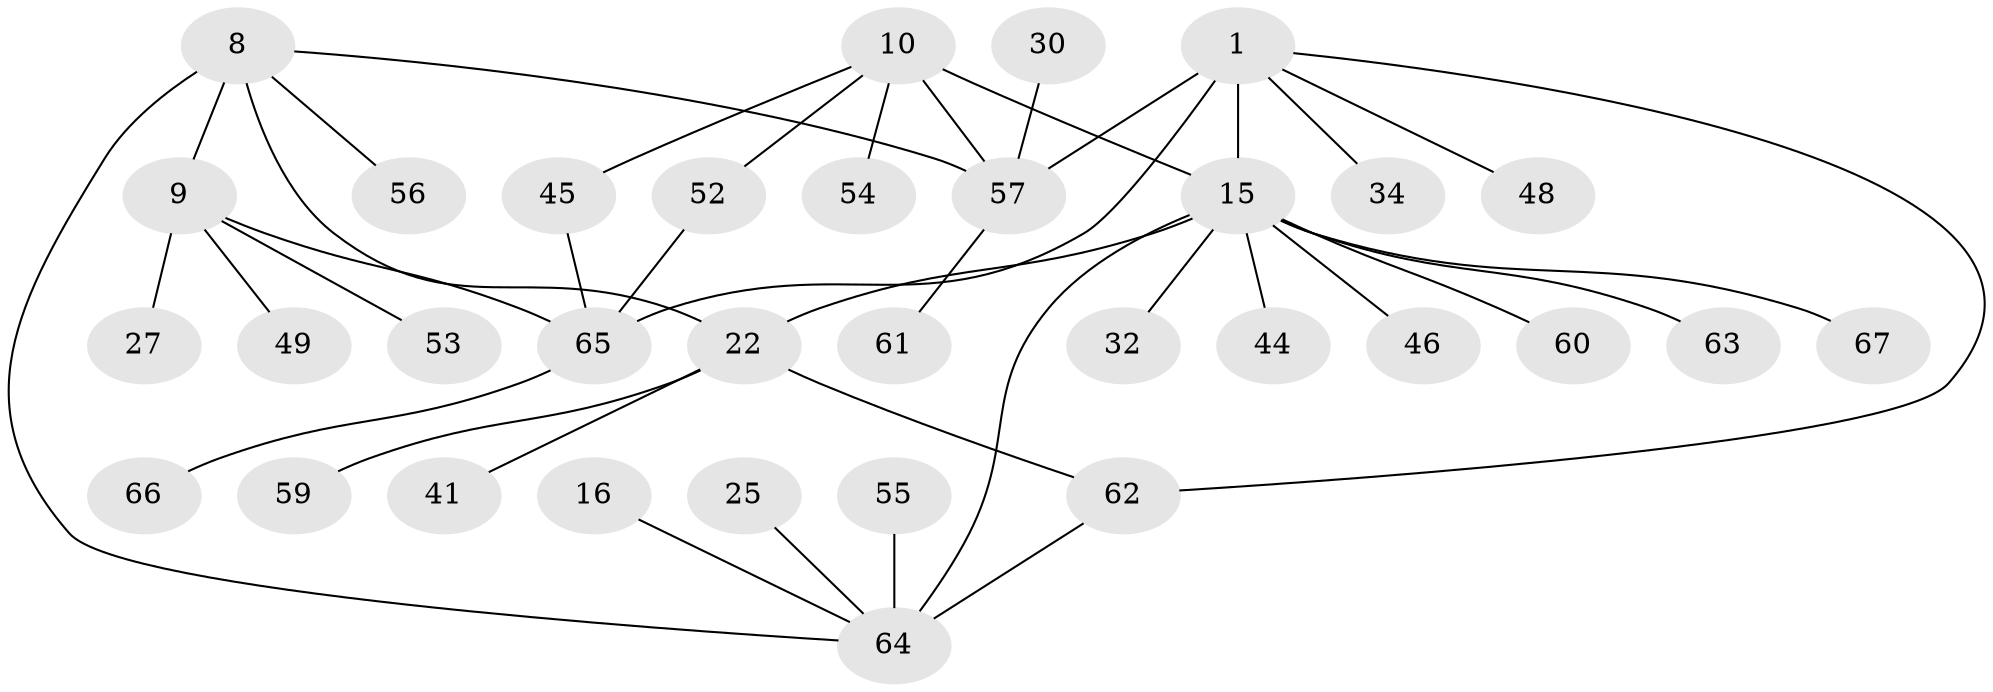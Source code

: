 // original degree distribution, {8: 0.029850746268656716, 4: 0.04477611940298507, 5: 0.05970149253731343, 7: 0.029850746268656716, 6: 0.05970149253731343, 2: 0.1791044776119403, 3: 0.08955223880597014, 1: 0.5074626865671642}
// Generated by graph-tools (version 1.1) at 2025/54/03/09/25 04:54:49]
// undirected, 33 vertices, 40 edges
graph export_dot {
graph [start="1"]
  node [color=gray90,style=filled];
  1;
  8;
  9 [super="+7"];
  10;
  15 [super="+13+6"];
  16;
  22 [super="+4"];
  25;
  27;
  30;
  32;
  34;
  41;
  44 [super="+24"];
  45 [super="+37"];
  46;
  48 [super="+38"];
  49;
  52;
  53 [super="+43+47"];
  54 [super="+35"];
  55;
  56;
  57 [super="+21"];
  59;
  60;
  61 [super="+23"];
  62 [super="+20+29+51"];
  63;
  64 [super="+14"];
  65 [super="+42+3"];
  66 [super="+58"];
  67;
  1 -- 34;
  1 -- 15 [weight=2];
  1 -- 62;
  1 -- 48;
  1 -- 65 [weight=2];
  1 -- 57;
  8 -- 9 [weight=2];
  8 -- 56;
  8 -- 64;
  8 -- 22;
  8 -- 57;
  9 -- 27;
  9 -- 49;
  9 -- 53;
  9 -- 65;
  10 -- 15 [weight=2];
  10 -- 52;
  10 -- 45;
  10 -- 54;
  10 -- 57 [weight=2];
  15 -- 60;
  15 -- 63;
  15 -- 32;
  15 -- 67;
  15 -- 46;
  15 -- 44;
  15 -- 64 [weight=2];
  15 -- 22 [weight=2];
  16 -- 64;
  22 -- 41;
  22 -- 59;
  22 -- 62;
  25 -- 64;
  30 -- 57;
  45 -- 65;
  52 -- 65;
  55 -- 64;
  57 -- 61;
  62 -- 64;
  65 -- 66;
}

